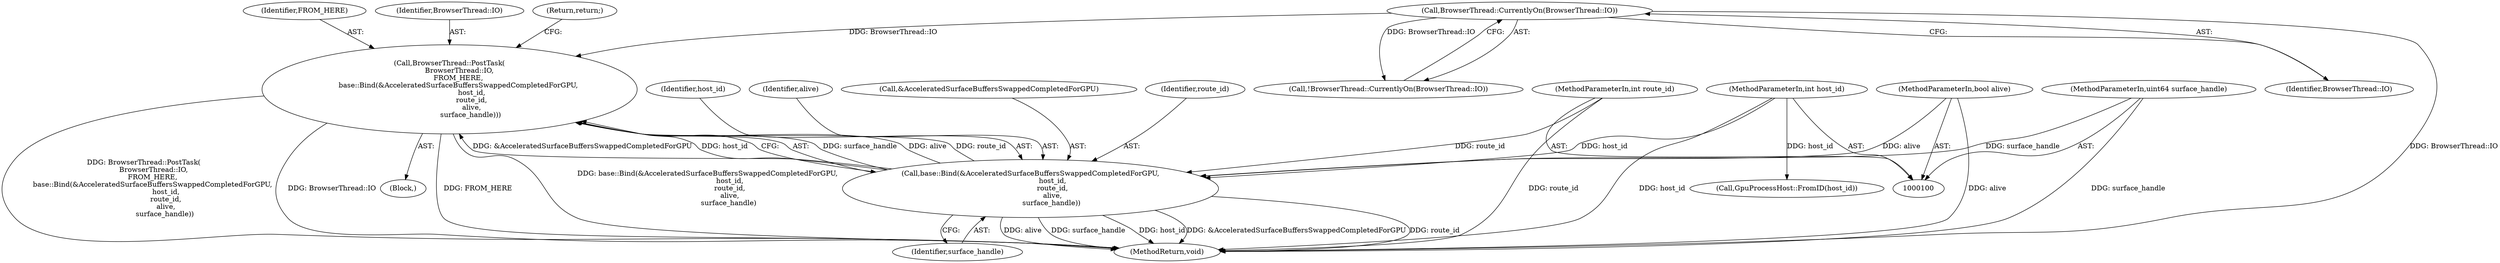 digraph "0_Chrome_18d67244984a574ba2dd8779faabc0e3e34f4b76_1@API" {
"1000111" [label="(Call,BrowserThread::PostTask(\n         BrowserThread::IO,\n        FROM_HERE,\n        base::Bind(&AcceleratedSurfaceBuffersSwappedCompletedForGPU,\n                    host_id,\n                    route_id,\n                    alive,\n                   surface_handle)))"];
"1000108" [label="(Call,BrowserThread::CurrentlyOn(BrowserThread::IO))"];
"1000114" [label="(Call,base::Bind(&AcceleratedSurfaceBuffersSwappedCompletedForGPU,\n                    host_id,\n                    route_id,\n                    alive,\n                   surface_handle))"];
"1000101" [label="(MethodParameterIn,int host_id)"];
"1000102" [label="(MethodParameterIn,int route_id)"];
"1000103" [label="(MethodParameterIn,bool alive)"];
"1000104" [label="(MethodParameterIn,uint64 surface_handle)"];
"1000101" [label="(MethodParameterIn,int host_id)"];
"1000117" [label="(Identifier,host_id)"];
"1000119" [label="(Identifier,alive)"];
"1000110" [label="(Block,)"];
"1000103" [label="(MethodParameterIn,bool alive)"];
"1000108" [label="(Call,BrowserThread::CurrentlyOn(BrowserThread::IO))"];
"1000115" [label="(Call,&AcceleratedSurfaceBuffersSwappedCompletedForGPU)"];
"1000118" [label="(Identifier,route_id)"];
"1000113" [label="(Identifier,FROM_HERE)"];
"1000111" [label="(Call,BrowserThread::PostTask(\n         BrowserThread::IO,\n        FROM_HERE,\n        base::Bind(&AcceleratedSurfaceBuffersSwappedCompletedForGPU,\n                    host_id,\n                    route_id,\n                    alive,\n                   surface_handle)))"];
"1000112" [label="(Identifier,BrowserThread::IO)"];
"1000107" [label="(Call,!BrowserThread::CurrentlyOn(BrowserThread::IO))"];
"1000104" [label="(MethodParameterIn,uint64 surface_handle)"];
"1000102" [label="(MethodParameterIn,int route_id)"];
"1000125" [label="(Call,GpuProcessHost::FromID(host_id))"];
"1000120" [label="(Identifier,surface_handle)"];
"1000137" [label="(MethodReturn,void)"];
"1000114" [label="(Call,base::Bind(&AcceleratedSurfaceBuffersSwappedCompletedForGPU,\n                    host_id,\n                    route_id,\n                    alive,\n                   surface_handle))"];
"1000121" [label="(Return,return;)"];
"1000109" [label="(Identifier,BrowserThread::IO)"];
"1000111" -> "1000110"  [label="AST: "];
"1000111" -> "1000114"  [label="CFG: "];
"1000112" -> "1000111"  [label="AST: "];
"1000113" -> "1000111"  [label="AST: "];
"1000114" -> "1000111"  [label="AST: "];
"1000121" -> "1000111"  [label="CFG: "];
"1000111" -> "1000137"  [label="DDG: base::Bind(&AcceleratedSurfaceBuffersSwappedCompletedForGPU,\n                    host_id,\n                    route_id,\n                    alive,\n                   surface_handle)"];
"1000111" -> "1000137"  [label="DDG: BrowserThread::PostTask(\n         BrowserThread::IO,\n        FROM_HERE,\n        base::Bind(&AcceleratedSurfaceBuffersSwappedCompletedForGPU,\n                    host_id,\n                    route_id,\n                    alive,\n                   surface_handle))"];
"1000111" -> "1000137"  [label="DDG: BrowserThread::IO"];
"1000111" -> "1000137"  [label="DDG: FROM_HERE"];
"1000108" -> "1000111"  [label="DDG: BrowserThread::IO"];
"1000114" -> "1000111"  [label="DDG: surface_handle"];
"1000114" -> "1000111"  [label="DDG: alive"];
"1000114" -> "1000111"  [label="DDG: route_id"];
"1000114" -> "1000111"  [label="DDG: &AcceleratedSurfaceBuffersSwappedCompletedForGPU"];
"1000114" -> "1000111"  [label="DDG: host_id"];
"1000108" -> "1000107"  [label="AST: "];
"1000108" -> "1000109"  [label="CFG: "];
"1000109" -> "1000108"  [label="AST: "];
"1000107" -> "1000108"  [label="CFG: "];
"1000108" -> "1000137"  [label="DDG: BrowserThread::IO"];
"1000108" -> "1000107"  [label="DDG: BrowserThread::IO"];
"1000114" -> "1000120"  [label="CFG: "];
"1000115" -> "1000114"  [label="AST: "];
"1000117" -> "1000114"  [label="AST: "];
"1000118" -> "1000114"  [label="AST: "];
"1000119" -> "1000114"  [label="AST: "];
"1000120" -> "1000114"  [label="AST: "];
"1000114" -> "1000137"  [label="DDG: host_id"];
"1000114" -> "1000137"  [label="DDG: &AcceleratedSurfaceBuffersSwappedCompletedForGPU"];
"1000114" -> "1000137"  [label="DDG: route_id"];
"1000114" -> "1000137"  [label="DDG: alive"];
"1000114" -> "1000137"  [label="DDG: surface_handle"];
"1000101" -> "1000114"  [label="DDG: host_id"];
"1000102" -> "1000114"  [label="DDG: route_id"];
"1000103" -> "1000114"  [label="DDG: alive"];
"1000104" -> "1000114"  [label="DDG: surface_handle"];
"1000101" -> "1000100"  [label="AST: "];
"1000101" -> "1000137"  [label="DDG: host_id"];
"1000101" -> "1000125"  [label="DDG: host_id"];
"1000102" -> "1000100"  [label="AST: "];
"1000102" -> "1000137"  [label="DDG: route_id"];
"1000103" -> "1000100"  [label="AST: "];
"1000103" -> "1000137"  [label="DDG: alive"];
"1000104" -> "1000100"  [label="AST: "];
"1000104" -> "1000137"  [label="DDG: surface_handle"];
}
